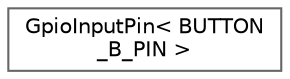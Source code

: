 digraph "Graphical Class Hierarchy"
{
 // LATEX_PDF_SIZE
  bgcolor="transparent";
  edge [fontname=Helvetica,fontsize=10,labelfontname=Helvetica,labelfontsize=10];
  node [fontname=Helvetica,fontsize=10,shape=box,height=0.2,width=0.4];
  rankdir="LR";
  Node0 [label="GpioInputPin\< BUTTON\l_B_PIN \>",height=0.2,width=0.4,color="grey40", fillcolor="white", style="filled",URL="$classGpioInputPin.html",tooltip=" "];
}
